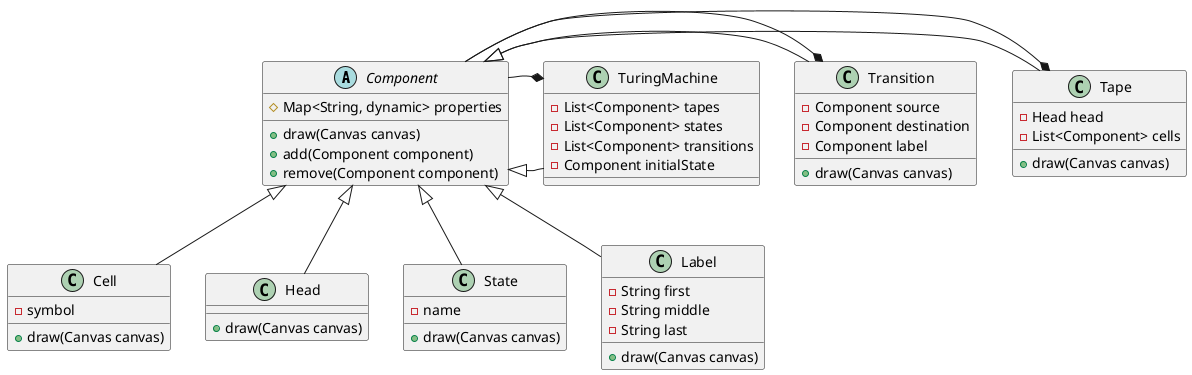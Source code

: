 @startuml
abstract class Component{
    #Map<String, dynamic> properties
    +draw(Canvas canvas)
    +add(Component component)
    +remove(Component component)
}

class Tape extends Component{
    -Head head
    -List<Component> cells
    +draw(Canvas canvas)
}

class Cell extends Component{
    -symbol
    +draw(Canvas canvas)
}

class Head extends Component{
    +draw(Canvas canvas)
}

class State extends Component{
    -name
    +draw(Canvas canvas)
}

class Transition extends Component{
    -Component source
    -Component destination
    -Component label
    +draw(Canvas canvas)
}

class Label extends Component{
    -String first
    -String middle
    -String last
    +draw(Canvas canvas)
}

class TuringMachine extends Component{
    -List<Component> tapes
    -List<Component> states
    -List<Component> transitions
    -Component initialState
}

TuringMachine *- Component
Tape *- Component
Transition *- Component
' State *-- Component

@enduml